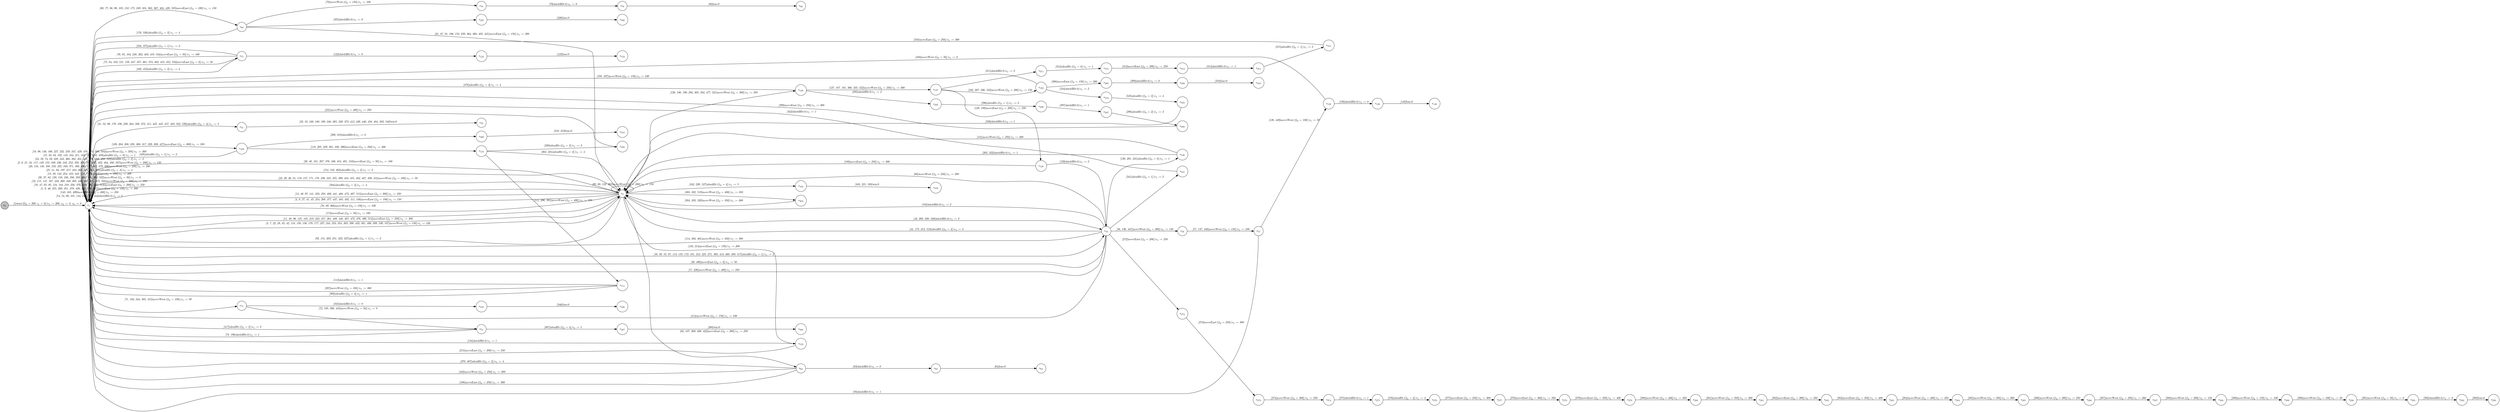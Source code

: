 digraph EFSM{
  graph [rankdir="LR", fontname="Latin Modern Math"];
  node [color="black", fillcolor="white", shape="circle", style="filled", fontname="Latin Modern Math"];
  edge [fontname="Latin Modern Math"];

  s0[fillcolor="gray", label=<s<sub>0</sub>>];
  s1[label=<s<sub>1</sub>>];
  s3[label=<s<sub>3</sub>>];
  s16[label=<s<sub>16</sub>>];
  s31[label=<s<sub>31</sub>>];
  s32[label=<s<sub>32</sub>>];
  s56[label=<s<sub>56</sub>>];
  s57[label=<s<sub>57</sub>>];
  s60[label=<s<sub>60</sub>>];
  s62[label=<s<sub>62</sub>>];
  s63[label=<s<sub>63</sub>>];
  s64[label=<s<sub>64</sub>>];
  s71[label=<s<sub>71</sub>>];
  s72[label=<s<sub>72</sub>>];
  s75[label=<s<sub>75</sub>>];
  s78[label=<s<sub>78</sub>>];
  s79[label=<s<sub>79</sub>>];
  s80[label=<s<sub>80</sub>>];
  s109[label=<s<sub>109</sub>>];
  s110[label=<s<sub>110</sub>>];
  s111[label=<s<sub>111</sub>>];
  s122[label=<s<sub>122</sub>>];
  s123[label=<s<sub>123</sub>>];
  s126[label=<s<sub>126</sub>>];
  s127[label=<s<sub>127</sub>>];
  s128[label=<s<sub>128</sub>>];
  s130[label=<s<sub>130</sub>>];
  s133[label=<s<sub>133</sub>>];
  s138[label=<s<sub>138</sub>>];
  s139[label=<s<sub>139</sub>>];
  s140[label=<s<sub>140</sub>>];
  s162[label=<s<sub>162</sub>>];
  s163[label=<s<sub>163</sub>>];
  s192[label=<s<sub>192</sub>>];
  s209[label=<s<sub>209</sub>>];
  s210[label=<s<sub>210</sub>>];
  s230[label=<s<sub>230</sub>>];
  s272[label=<s<sub>272</sub>>];
  s273[label=<s<sub>273</sub>>];
  s274[label=<s<sub>274</sub>>];
  s275[label=<s<sub>275</sub>>];
  s276[label=<s<sub>276</sub>>];
  s277[label=<s<sub>277</sub>>];
  s278[label=<s<sub>278</sub>>];
  s279[label=<s<sub>279</sub>>];
  s280[label=<s<sub>280</sub>>];
  s281[label=<s<sub>281</sub>>];
  s282[label=<s<sub>282</sub>>];
  s283[label=<s<sub>283</sub>>];
  s284[label=<s<sub>284</sub>>];
  s285[label=<s<sub>285</sub>>];
  s286[label=<s<sub>286</sub>>];
  s287[label=<s<sub>287</sub>>];
  s288[label=<s<sub>288</sub>>];
  s289[label=<s<sub>289</sub>>];
  s290[label=<s<sub>290</sub>>];
  s291[label=<s<sub>291</sub>>];
  s292[label=<s<sub>292</sub>>];
  s293[label=<s<sub>293</sub>>];
  s295[label=<s<sub>295</sub>>];
  s296[label=<s<sub>296</sub>>];
  s297[label=<s<sub>297</sub>>];
  s298[label=<s<sub>298</sub>>];
  s303[label=<s<sub>303</sub>>];
  s308[label=<s<sub>308</sub>>];
  s309[label=<s<sub>309</sub>>];
  s310[label=<s<sub>310</sub>>];
  s311[label=<s<sub>311</sub>>];
  s312[label=<s<sub>312</sub>>];
  s313[label=<s<sub>313</sub>>];
  s314[label=<s<sub>314</sub>>];
  s315[label=<s<sub>315</sub>>];
  s325[label=<s<sub>325</sub>>];
  s326[label=<s<sub>326</sub>>];
  s341[label=<s<sub>341</sub>>];
  s345[label=<s<sub>345</sub>>];
  s346[label=<s<sub>346</sub>>];
  s387[label=<s<sub>387</sub>>];
  s388[label=<s<sub>388</sub>>];
  s524[label=<s<sub>524</sub>>];
  s525[label=<s<sub>525</sub>>];

  s0->s1[label=<<i> [1]start:2&#91;i<sub>0</sub> = 200, i<sub>1</sub> = 0&#93;/o<sub>1</sub> := 200, o<sub>2</sub> := 3, o<sub>3</sub> := 0</i>>];
  s16->s1[label=<<i> [17, 226]moveWest:1&#91;i<sub>0</sub> = 400&#93;/o<sub>1</sub> := 350</i>>];
  s16->s1[label=<<i> [39, 490]moveEast:1&#91;i<sub>0</sub> = 0&#93;/o<sub>1</sub> := 50</i>>];
  s16->s3[label=<<i> [44, 173, 213, 518]alienHit:1&#91;i<sub>0</sub> = 2&#93;/o<sub>1</sub> := 3</i>>];
  s3->s1[label=<<i> [4, 8, 27, 41, 45, 254, 268, 377, 437, 485, 492, 511, 538]moveEast:1&#91;i<sub>0</sub> = 100&#93;/o<sub>1</sub> := 150</i>>];
  s57->s1[label=<<i> [58]shieldHit:0/o<sub>1</sub> := 1</i>>];
  s62->s63[label=<<i> [63]shieldHit:0/o<sub>1</sub> := 0</i>>];
  s63->s64[label=<<i> [64]lose:0</i>>];
  s16->s3[label=<<i> [68]moveWest:1&#91;i<sub>0</sub> = 250&#93;/o<sub>1</sub> := 200</i>>];
  s3->s1[label=<<i> [70, 89, 366]moveWest:1&#91;i<sub>0</sub> = 150&#93;/o<sub>1</sub> := 100</i>>];
  s72->s1[label=<<i> [73, 196]shieldHit:0/o<sub>1</sub> := 1</i>>];
  s60->s78[label=<<i> [78]moveWest:1&#91;i<sub>0</sub> = 150&#93;/o<sub>1</sub> := 100</i>>];
  s78->s79[label=<<i> [79]shieldHit:0/o<sub>1</sub> := 0</i>>];
  s79->s80[label=<<i> [80]lose:0</i>>];
  s62->s1[label=<<i> [108]moveEast:1&#91;i<sub>0</sub> = 250&#93;/o<sub>1</sub> := 300</i>>];
  s111->s1[label=<<i> [112]shieldHit:0/o<sub>1</sub> := 1</i>>];
  s75->s122[label=<<i> [122]shieldHit:0/o<sub>1</sub> := 0</i>>];
  s122->s123[label=<<i> [123]lose:0</i>>];
  s127->s128[label=<<i> [128, 188]moveEast:1&#91;i<sub>0</sub> = 200&#93;/o<sub>1</sub> := 250</i>>];
  s128->s16[label=<<i> [129]shieldHit:0/o<sub>1</sub> := 2</i>>];
  s16->s130[label=<<i> [130, 201, 321]alienHit:1&#91;i<sub>0</sub> = 0&#93;/o<sub>1</sub> := 1</i>>];
  s130->s3[label=<<i> [131]moveWest:1&#91;i<sub>0</sub> = 250&#93;/o<sub>1</sub> := 200</i>>];
  s3->s133[label=<<i> [133, 214]moveEast:1&#91;i<sub>0</sub> = 150&#93;/o<sub>1</sub> := 200</i>>];
  s133->s1[label=<<i> [134]shieldHit:0/o<sub>1</sub> := 1</i>>];
  s57->s138[label=<<i> [138, 449]moveWest:1&#91;i<sub>0</sub> = 100&#93;/o<sub>1</sub> := 50</i>>];
  s138->s139[label=<<i> [139]shieldHit:0/o<sub>1</sub> := 0</i>>];
  s139->s140[label=<<i> [140]lose:0</i>>];
  s1->s1[label=<<i> [14, 54, 66, 101, 144, 241, 270, 444]shieldHit:0/o<sub>1</sub> := 2</i>>];
  s75->s1[label=<<i> [160, 453]alienHit:1&#91;i<sub>0</sub> = 3&#93;/o<sub>1</sub> := 4</i>>];
  s1->s1[label=<<i> [143, 165, 499]moveWest:1&#91;i<sub>0</sub> = 400&#93;/o<sub>1</sub> := 350</i>>];
  s1->s16[label=<<i> [16, 38, 55, 67, 113, 135, 172, 181, 212, 225, 271, 393, 413, 460, 489, 517]alienHit:1&#91;i<sub>0</sub> = 1&#93;/o<sub>1</sub> := 2</i>>];
  s3->s1[label=<<i> [174]moveEast:1&#91;i<sub>0</sub> = 50&#93;/o<sub>1</sub> := 100</i>>];
  s60->s1[label=<<i> [176, 536]alienHit:1&#91;i<sub>0</sub> = 3&#93;/o<sub>1</sub> := 4</i>>];
  s16->s3[label=<<i> [182]shieldHit:0/o<sub>1</sub> := 2</i>>];
  s128->s3[label=<<i> [189]moveEast:1&#91;i<sub>0</sub> = 250&#93;/o<sub>1</sub> := 300</i>>];
  s192->s1[label=<<i> [193, 337]moveWest:1&#91;i<sub>0</sub> = 150&#93;/o<sub>1</sub> := 100</i>>];
  s130->s3[label=<<i> [202, 322]shieldHit:0/o<sub>1</sub> := 1</i>>];
  s111->s1[label=<<i> [207]moveWest:1&#91;i<sub>0</sub> = 350&#93;/o<sub>1</sub> := 300</i>>];
  s109->s209[label=<<i> [209, 318]shieldHit:0/o<sub>1</sub> := 0</i>>];
  s209->s210[label=<<i> [210, 319]lose:0</i>>];
  s133->s1[label=<<i> [215]moveEast:1&#91;i<sub>0</sub> = 200&#93;/o<sub>1</sub> := 250</i>>];
  s3->s162[label=<<i> [162, 220, 527]alienHit:1&#91;i<sub>0</sub> = 4&#93;/o<sub>1</sub> := 5</i>>];
  s162->s163[label=<<i> [163, 221, 528]win:0</i>>];
  s110->s230[label=<<i> [230]alienHit:1&#91;i<sub>0</sub> = 2&#93;/o<sub>1</sub> := 3</i>>];
  s230->s1[label=<<i> [231]moveWest:1&#91;i<sub>0</sub> = 400&#93;/o<sub>1</sub> := 350</i>>];
  s3->s1[label=<<i> [154, 183, 262]alienHit:1&#91;i<sub>0</sub> = 2&#93;/o<sub>1</sub> := 3</i>>];
  s16->s272[label=<<i> [272]moveEast:1&#91;i<sub>0</sub> = 200&#93;/o<sub>1</sub> := 250</i>>];
  s272->s273[label=<<i> [273]moveEast:1&#91;i<sub>0</sub> = 250&#93;/o<sub>1</sub> := 300</i>>];
  s273->s274[label=<<i> [274]moveWest:1&#91;i<sub>0</sub> = 300&#93;/o<sub>1</sub> := 250</i>>];
  s274->s275[label=<<i> [275]shieldHit:0/o<sub>1</sub> := 1</i>>];
  s275->s276[label=<<i> [276]alienHit:1&#91;i<sub>0</sub> = 2&#93;/o<sub>1</sub> := 3</i>>];
  s276->s277[label=<<i> [277]moveEast:1&#91;i<sub>0</sub> = 250&#93;/o<sub>1</sub> := 300</i>>];
  s277->s278[label=<<i> [278]moveEast:1&#91;i<sub>0</sub> = 300&#93;/o<sub>1</sub> := 350</i>>];
  s278->s279[label=<<i> [279]moveEast:1&#91;i<sub>0</sub> = 350&#93;/o<sub>1</sub> := 400</i>>];
  s279->s280[label=<<i> [280]moveWest:1&#91;i<sub>0</sub> = 400&#93;/o<sub>1</sub> := 350</i>>];
  s280->s281[label=<<i> [281]moveWest:1&#91;i<sub>0</sub> = 350&#93;/o<sub>1</sub> := 300</i>>];
  s281->s282[label=<<i> [282]moveEast:1&#91;i<sub>0</sub> = 300&#93;/o<sub>1</sub> := 350</i>>];
  s282->s283[label=<<i> [283]moveEast:1&#91;i<sub>0</sub> = 350&#93;/o<sub>1</sub> := 400</i>>];
  s283->s284[label=<<i> [284]moveWest:1&#91;i<sub>0</sub> = 400&#93;/o<sub>1</sub> := 350</i>>];
  s284->s285[label=<<i> [285]moveWest:1&#91;i<sub>0</sub> = 350&#93;/o<sub>1</sub> := 300</i>>];
  s285->s286[label=<<i> [286]moveWest:1&#91;i<sub>0</sub> = 300&#93;/o<sub>1</sub> := 250</i>>];
  s286->s287[label=<<i> [287]moveWest:1&#91;i<sub>0</sub> = 250&#93;/o<sub>1</sub> := 200</i>>];
  s287->s288[label=<<i> [288]moveWest:1&#91;i<sub>0</sub> = 200&#93;/o<sub>1</sub> := 150</i>>];
  s288->s289[label=<<i> [289]moveWest:1&#91;i<sub>0</sub> = 150&#93;/o<sub>1</sub> := 100</i>>];
  s289->s290[label=<<i> [290]moveWest:1&#91;i<sub>0</sub> = 100&#93;/o<sub>1</sub> := 50</i>>];
  s290->s291[label=<<i> [291]moveWest:1&#91;i<sub>0</sub> = 50&#93;/o<sub>1</sub> := 0</i>>];
  s291->s292[label=<<i> [292]shieldHit:0/o<sub>1</sub> := 0</i>>];
  s292->s293[label=<<i> [293]lose:0</i>>];
  s126->s295[label=<<i> [295]shieldHit:0/o<sub>1</sub> := 2</i>>];
  s295->s296[label=<<i> [296]alienHit:1&#91;i<sub>0</sub> = 1&#93;/o<sub>1</sub> := 2</i>>];
  s296->s297[label=<<i> [297]shieldHit:0/o<sub>1</sub> := 1</i>>];
  s297->s298[label=<<i> [298]alienHit:1&#91;i<sub>0</sub> = 2&#93;/o<sub>1</sub> := 3</i>>];
  s298->s1[label=<<i> [299]moveEast:1&#91;i<sub>0</sub> = 250&#93;/o<sub>1</sub> := 300</i>>];
  s109->s110[label=<<i> [110, 205, 229, 301, 330, 390]moveEast:1&#91;i<sub>0</sub> = 350&#93;/o<sub>1</sub> := 400</i>>];
  s110->s3[label=<<i> [302, 331]alienHit:1&#91;i<sub>0</sub> = 3&#93;/o<sub>1</sub> := 4</i>>];
  s192->s308[label=<<i> [308]moveEast:1&#91;i<sub>0</sub> = 150&#93;/o<sub>1</sub> := 200</i>>];
  s308->s309[label=<<i> [309]shieldHit:0/o<sub>1</sub> := 0</i>>];
  s309->s310[label=<<i> [310]lose:0</i>>];
  s127->s311[label=<<i> [311]shieldHit:0/o<sub>1</sub> := 2</i>>];
  s311->s312[label=<<i> [312]alienHit:1&#91;i<sub>0</sub> = 0&#93;/o<sub>1</sub> := 1</i>>];
  s312->s313[label=<<i> [313]moveEast:1&#91;i<sub>0</sub> = 200&#93;/o<sub>1</sub> := 250</i>>];
  s313->s314[label=<<i> [314]shieldHit:0/o<sub>1</sub> := 1</i>>];
  s314->s315[label=<<i> [315]alienHit:1&#91;i<sub>0</sub> = 1&#93;/o<sub>1</sub> := 2</i>>];
  s315->s1[label=<<i> [316]moveEast:1&#91;i<sub>0</sub> = 250&#93;/o<sub>1</sub> := 300</i>>];
  s1->s109[label=<<i> [109, 204, 208, 228, 300, 317, 329, 389, 427]moveEast:1&#91;i<sub>0</sub> = 300&#93;/o<sub>1</sub> := 350</i>>];
  s3->s1[label=<<i> [92, 151, 203, 251, 323, 327]alienHit:1&#91;i<sub>0</sub> = 1&#93;/o<sub>1</sub> := 2</i>>];
  s60->s325[label=<<i> [325]shieldHit:0/o<sub>1</sub> := 0</i>>];
  s325->s326[label=<<i> [326]lose:0</i>>];
  s3->s303[label=<<i> [303, 332, 519]moveWest:1&#91;i<sub>0</sub> = 400&#93;/o<sub>1</sub> := 350</i>>];
  s303->s3[label=<<i> [304, 333, 520]moveWest:1&#91;i<sub>0</sub> = 350&#93;/o<sub>1</sub> := 300</i>>];
  s3->s126[label=<<i> [126, 186, 190, 294, 305, 334, 477, 521]moveWest:1&#91;i<sub>0</sub> = 300&#93;/o<sub>1</sub> := 250</i>>];
  s126->s127[label=<<i> [127, 187, 191, 306, 335, 522]moveWest:1&#91;i<sub>0</sub> = 250&#93;/o<sub>1</sub> := 200</i>>];
  s127->s192[label=<<i> [192, 307, 336, 523]moveWest:1&#91;i<sub>0</sub> = 200&#93;/o<sub>1</sub> := 150</i>>];
  s3->s16[label=<<i> [43, 200, 320, 340]shieldHit:0/o<sub>1</sub> := 2</i>>];
  s16->s341[label=<<i> [341]alienHit:1&#91;i<sub>0</sub> = 1&#93;/o<sub>1</sub> := 2</i>>];
  s341->s1[label=<<i> [342]shieldHit:0/o<sub>1</sub> := 1</i>>];
  s71->s345[label=<<i> [345]shieldHit:0/o<sub>1</sub> := 0</i>>];
  s345->s346[label=<<i> [346]lose:0</i>>];
  s75->s1[label=<<i> [358, 375]alienHit:1&#91;i<sub>0</sub> = 1&#93;/o<sub>1</sub> := 2</i>>];
  s3->s3[label=<<i> [69, 88, 132, 365]moveWest:1&#91;i<sub>0</sub> = 200&#93;/o<sub>1</sub> := 150</i>>];
  s62->s1[label=<<i> [370, 407]alienHit:1&#91;i<sub>0</sub> = 3&#93;/o<sub>1</sub> := 4</i>>];
  s1->s1[label=<<i> [5, 9, 46, 255, 269, 351, 378, 438, 465, 494, 512]moveEast:1&#91;i<sub>0</sub> = 150&#93;/o<sub>1</sub> := 200</i>>];
  s1->s1[label=<<i> [10, 47, 65, 95, 124, 184, 218, 256, 379, 439, 466, 495, 513]moveEast:1&#91;i<sub>0</sub> = 200&#93;/o<sub>1</sub> := 250</i>>];
  s3->s1[label=<<i> [384]alienHit:1&#91;i<sub>0</sub> = 3&#93;/o<sub>1</sub> := 4</i>>];
  s1->s71[label=<<i> [71, 194, 344, 385, 415]moveWest:1&#91;i<sub>0</sub> = 100&#93;/o<sub>1</sub> := 50</i>>];
  s71->s72[label=<<i> [72, 195, 386, 416]moveWest:1&#91;i<sub>0</sub> = 50&#93;/o<sub>1</sub> := 0</i>>];
  s72->s387[label=<<i> [387]alienHit:1&#91;i<sub>0</sub> = 4&#93;/o<sub>1</sub> := 5</i>>];
  s387->s388[label=<<i> [388]win:0</i>>];
  s110->s111[label=<<i> [111, 206, 391]moveWest:1&#91;i<sub>0</sub> = 400&#93;/o<sub>1</sub> := 350</i>>];
  s111->s1[label=<<i> [392]alienHit:1&#91;i<sub>0</sub> = 0&#93;/o<sub>1</sub> := 1</i>>];
  s1->s1[label=<<i> [19, 115, 147, 167, 233, 260, 348, 395, 430, 462, 471, 475, 505]moveWest:1&#91;i<sub>0</sub> = 300&#93;/o<sub>1</sub> := 250</i>>];
  s1->s1[label=<<i> [30, 37, 82, 120, 158, 246, 356, 359, 400, 456, 488, 532]moveWest:1&#91;i<sub>0</sub> = 50&#93;/o<sub>1</sub> := 0</i>>];
  s75->s1[label=<<i> [76, 85, 104, 248, 362, 403, 419, 534]moveEast:1&#91;i<sub>0</sub> = 50&#93;/o<sub>1</sub> := 100</i>>];
  s1->s60[label=<<i> [60, 77, 86, 90, 105, 152, 175, 249, 324, 363, 367, 404, 420, 535]moveEast:1&#91;i<sub>0</sub> = 100&#93;/o<sub>1</sub> := 150</i>>];
  s60->s3[label=<<i> [61, 87, 91, 106, 153, 250, 364, 368, 405, 421]moveEast:1&#91;i<sub>0</sub> = 150&#93;/o<sub>1</sub> := 200</i>>];
  s3->s62[label=<<i> [62, 107, 369, 406, 422]moveEast:1&#91;i<sub>0</sub> = 200&#93;/o<sub>1</sub> := 250</i>>];
  s1->s3[label=<<i> [11, 48, 96, 125, 185, 219, 222, 257, 261, 408, 440, 467, 472, 476, 496, 514]moveEast:1&#91;i<sub>0</sub> = 250&#93;/o<sub>1</sub> := 300</i>>];
  s3->s1[label=<<i> [12, 49, 97, 141, 223, 258, 409, 441, 468, 473, 497, 515]moveEast:1&#91;i<sub>0</sub> = 300&#93;/o<sub>1</sub> := 350</i>>];
  s1->s1[label=<<i> [13, 50, 142, 224, 410, 442, 498, 516]moveEast:1&#91;i<sub>0</sub> = 350&#93;/o<sub>1</sub> := 400</i>>];
  s16->s1[label=<<i> [414]moveWest:1&#91;i<sub>0</sub> = 150&#93;/o<sub>1</sub> := 100</i>>];
  s72->s1[label=<<i> [417]alienHit:1&#91;i<sub>0</sub> = 2&#93;/o<sub>1</sub> := 3</i>>];
  s1->s75[label=<<i> [75, 84, 103, 121, 159, 247, 357, 361, 374, 402, 418, 452, 533]moveEast:1&#91;i<sub>0</sub> = 0&#93;/o<sub>1</sub> := 50</i>>];
  s62->s1[label=<<i> [423]moveWest:1&#91;i<sub>0</sub> = 250&#93;/o<sub>1</sub> := 200</i>>];
  s1->s1[label=<<i> [25, 51, 94, 197, 217, 234, 263, 424, 443, 501]alienHit:1&#91;i<sub>0</sub> = 3&#93;/o<sub>1</sub> := 4</i>>];
  s109->s1[label=<<i> [428]alienHit:1&#91;i<sub>0</sub> = 1&#93;/o<sub>1</sub> := 2</i>>];
  s1->s1[label=<<i> [20, 116, 148, 168, 216, 235, 349, 371, 380, 396, 431, 463, 479, 506]moveWest:1&#91;i<sub>0</sub> = 250&#93;/o<sub>1</sub> := 200</i>>];
  s1->s1[label=<<i> [2, 6, 21, 34, 117, 149, 155, 169, 236, 243, 252, 350, 353, 381, 397, 432, 464, 480, 507]moveWest:1&#91;i<sub>0</sub> = 200&#93;/o<sub>1</sub> := 150</i>>];
  s1->s3[label=<<i> [3, 7, 22, 28, 35, 42, 118, 150, 156, 170, 177, 237, 244, 253, 354, 383, 398, 433, 481, 486, 508, 530, 537]moveWest:1&#91;i<sub>0</sub> = 150&#93;/o<sub>1</sub> := 100</i>>];
  s1->s1[label=<<i> [24, 59, 74, 93, 328, 343, 360, 382, 401, 435, 451, 469, 493, 529]alienHit:1&#91;i<sub>0</sub> = 2&#93;/o<sub>1</sub> := 3</i>>];
  s1->s3[label=<<i> [26, 40, 161, 267, 376, 436, 454, 491, 510]moveEast:1&#91;i<sub>0</sub> = 50&#93;/o<sub>1</sub> := 100</i>>];
  s16->s56[label=<<i> [56, 136, 447]moveWest:1&#91;i<sub>0</sub> = 200&#93;/o<sub>1</sub> := 150</i>>];
  s56->s57[label=<<i> [57, 137, 448]moveWest:1&#91;i<sub>0</sub> = 150&#93;/o<sub>1</sub> := 100</i>>];
  s138->s1[label=<<i> [450]moveWest:1&#91;i<sub>0</sub> = 50&#93;/o<sub>1</sub> := 0</i>>];
  s1->s31[label=<<i> [31, 52, 99, 179, 198, 239, 264, 338, 372, 411, 425, 445, 457, 483, 502, 539]alienHit:1&#91;i<sub>0</sub> = 4&#93;/o<sub>1</sub> := 5</i>>];
  s31->s32[label=<<i> [32, 53, 100, 180, 199, 240, 265, 339, 373, 412, 426, 446, 458, 484, 503, 540]win:0</i>>];
  s1->s1[label=<<i> [15, 33, 83, 102, 145, 164, 211, 242, 266, 352, 459]alienHit:1&#91;i<sub>0</sub> = 0&#93;/o<sub>1</sub> := 1</i>>];
  s16->s1[label=<<i> [114, 394, 461]moveWest:1&#91;i<sub>0</sub> = 350&#93;/o<sub>1</sub> := 300</i>>];
  s1->s1[label=<<i> [18, 98, 146, 166, 227, 232, 259, 347, 429, 470, 474, 500, 504]moveWest:1&#91;i<sub>0</sub> = 350&#93;/o<sub>1</sub> := 300</i>>];
  s126->s1[label=<<i> [478]alienHit:1&#91;i<sub>0</sub> = 3&#93;/o<sub>1</sub> := 4</i>>];
  s3->s1[label=<<i> [23, 29, 36, 81, 119, 157, 171, 178, 238, 245, 355, 399, 434, 455, 482, 487, 509, 531]moveWest:1&#91;i<sub>0</sub> = 100&#93;/o<sub>1</sub> := 50</i>>];
  s192->s524[label=<<i> [524]shieldHit:0/o<sub>1</sub> := 2</i>>];
  s524->s525[label=<<i> [525]alienHit:1&#91;i<sub>0</sub> = 3&#93;/o<sub>1</sub> := 4</i>>];
  s525->s3[label=<<i> [526]shieldHit:0/o<sub>1</sub> := 1</i>>];
}